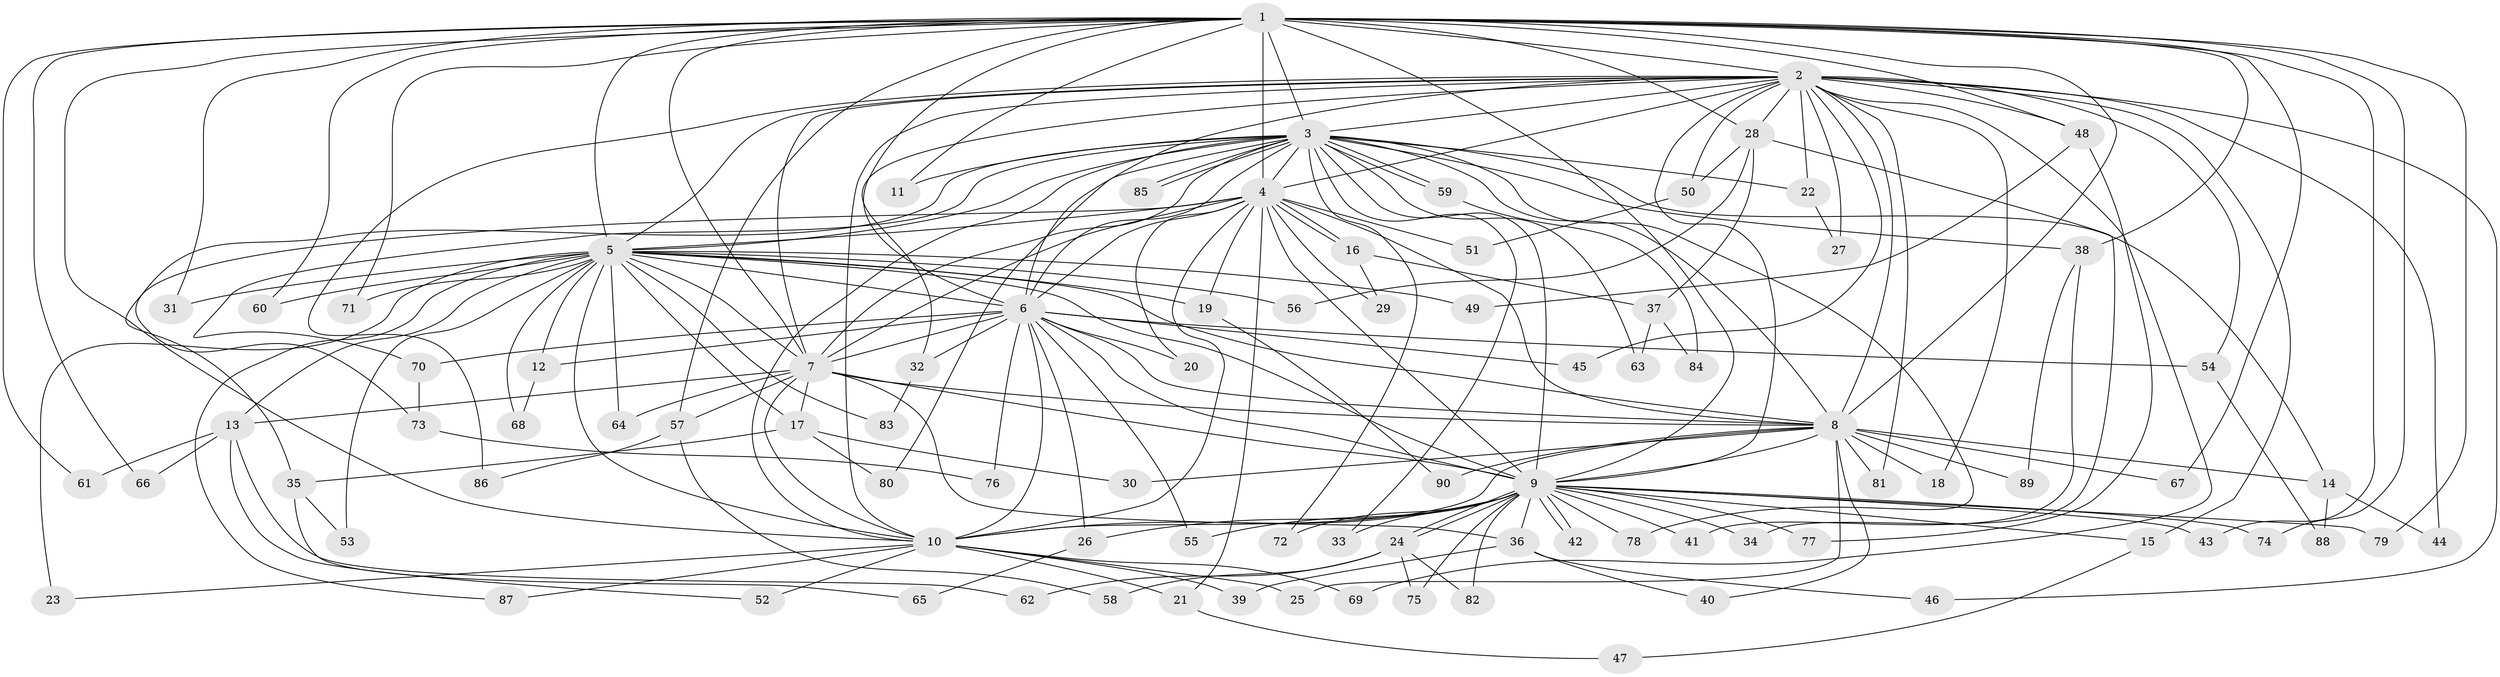 // Generated by graph-tools (version 1.1) at 2025/13/03/09/25 04:13:47]
// undirected, 90 vertices, 205 edges
graph export_dot {
graph [start="1"]
  node [color=gray90,style=filled];
  1;
  2;
  3;
  4;
  5;
  6;
  7;
  8;
  9;
  10;
  11;
  12;
  13;
  14;
  15;
  16;
  17;
  18;
  19;
  20;
  21;
  22;
  23;
  24;
  25;
  26;
  27;
  28;
  29;
  30;
  31;
  32;
  33;
  34;
  35;
  36;
  37;
  38;
  39;
  40;
  41;
  42;
  43;
  44;
  45;
  46;
  47;
  48;
  49;
  50;
  51;
  52;
  53;
  54;
  55;
  56;
  57;
  58;
  59;
  60;
  61;
  62;
  63;
  64;
  65;
  66;
  67;
  68;
  69;
  70;
  71;
  72;
  73;
  74;
  75;
  76;
  77;
  78;
  79;
  80;
  81;
  82;
  83;
  84;
  85;
  86;
  87;
  88;
  89;
  90;
  1 -- 2;
  1 -- 3;
  1 -- 4;
  1 -- 5;
  1 -- 6;
  1 -- 7;
  1 -- 8;
  1 -- 9;
  1 -- 10;
  1 -- 11;
  1 -- 28;
  1 -- 31;
  1 -- 38;
  1 -- 43;
  1 -- 48;
  1 -- 57;
  1 -- 60;
  1 -- 61;
  1 -- 66;
  1 -- 67;
  1 -- 71;
  1 -- 74;
  1 -- 79;
  2 -- 3;
  2 -- 4;
  2 -- 5;
  2 -- 6;
  2 -- 7;
  2 -- 8;
  2 -- 9;
  2 -- 10;
  2 -- 15;
  2 -- 18;
  2 -- 22;
  2 -- 27;
  2 -- 28;
  2 -- 32;
  2 -- 44;
  2 -- 45;
  2 -- 46;
  2 -- 48;
  2 -- 50;
  2 -- 54;
  2 -- 69;
  2 -- 81;
  2 -- 86;
  3 -- 4;
  3 -- 5;
  3 -- 6;
  3 -- 7;
  3 -- 8;
  3 -- 9;
  3 -- 10;
  3 -- 11;
  3 -- 14;
  3 -- 22;
  3 -- 33;
  3 -- 38;
  3 -- 59;
  3 -- 59;
  3 -- 63;
  3 -- 70;
  3 -- 72;
  3 -- 73;
  3 -- 78;
  3 -- 80;
  3 -- 85;
  3 -- 85;
  4 -- 5;
  4 -- 6;
  4 -- 7;
  4 -- 8;
  4 -- 9;
  4 -- 10;
  4 -- 16;
  4 -- 16;
  4 -- 19;
  4 -- 20;
  4 -- 21;
  4 -- 29;
  4 -- 35;
  4 -- 51;
  5 -- 6;
  5 -- 7;
  5 -- 8;
  5 -- 9;
  5 -- 10;
  5 -- 12;
  5 -- 13;
  5 -- 17;
  5 -- 19;
  5 -- 23;
  5 -- 31;
  5 -- 49;
  5 -- 53;
  5 -- 56;
  5 -- 60;
  5 -- 64;
  5 -- 68;
  5 -- 71;
  5 -- 83;
  5 -- 87;
  6 -- 7;
  6 -- 8;
  6 -- 9;
  6 -- 10;
  6 -- 12;
  6 -- 20;
  6 -- 26;
  6 -- 32;
  6 -- 45;
  6 -- 54;
  6 -- 55;
  6 -- 70;
  6 -- 76;
  7 -- 8;
  7 -- 9;
  7 -- 10;
  7 -- 13;
  7 -- 17;
  7 -- 36;
  7 -- 57;
  7 -- 64;
  8 -- 9;
  8 -- 10;
  8 -- 14;
  8 -- 18;
  8 -- 25;
  8 -- 30;
  8 -- 40;
  8 -- 67;
  8 -- 81;
  8 -- 89;
  8 -- 90;
  9 -- 10;
  9 -- 15;
  9 -- 24;
  9 -- 24;
  9 -- 26;
  9 -- 33;
  9 -- 34;
  9 -- 36;
  9 -- 41;
  9 -- 42;
  9 -- 42;
  9 -- 43;
  9 -- 55;
  9 -- 72;
  9 -- 74;
  9 -- 75;
  9 -- 77;
  9 -- 78;
  9 -- 79;
  9 -- 82;
  10 -- 21;
  10 -- 23;
  10 -- 25;
  10 -- 39;
  10 -- 52;
  10 -- 69;
  10 -- 87;
  12 -- 68;
  13 -- 52;
  13 -- 61;
  13 -- 62;
  13 -- 66;
  14 -- 44;
  14 -- 88;
  15 -- 47;
  16 -- 29;
  16 -- 37;
  17 -- 30;
  17 -- 35;
  17 -- 80;
  19 -- 90;
  21 -- 47;
  22 -- 27;
  24 -- 58;
  24 -- 62;
  24 -- 75;
  24 -- 82;
  26 -- 65;
  28 -- 34;
  28 -- 37;
  28 -- 50;
  28 -- 56;
  32 -- 83;
  35 -- 53;
  35 -- 65;
  36 -- 39;
  36 -- 40;
  36 -- 46;
  37 -- 63;
  37 -- 84;
  38 -- 41;
  38 -- 89;
  48 -- 49;
  48 -- 77;
  50 -- 51;
  54 -- 88;
  57 -- 58;
  57 -- 86;
  59 -- 84;
  70 -- 73;
  73 -- 76;
}

